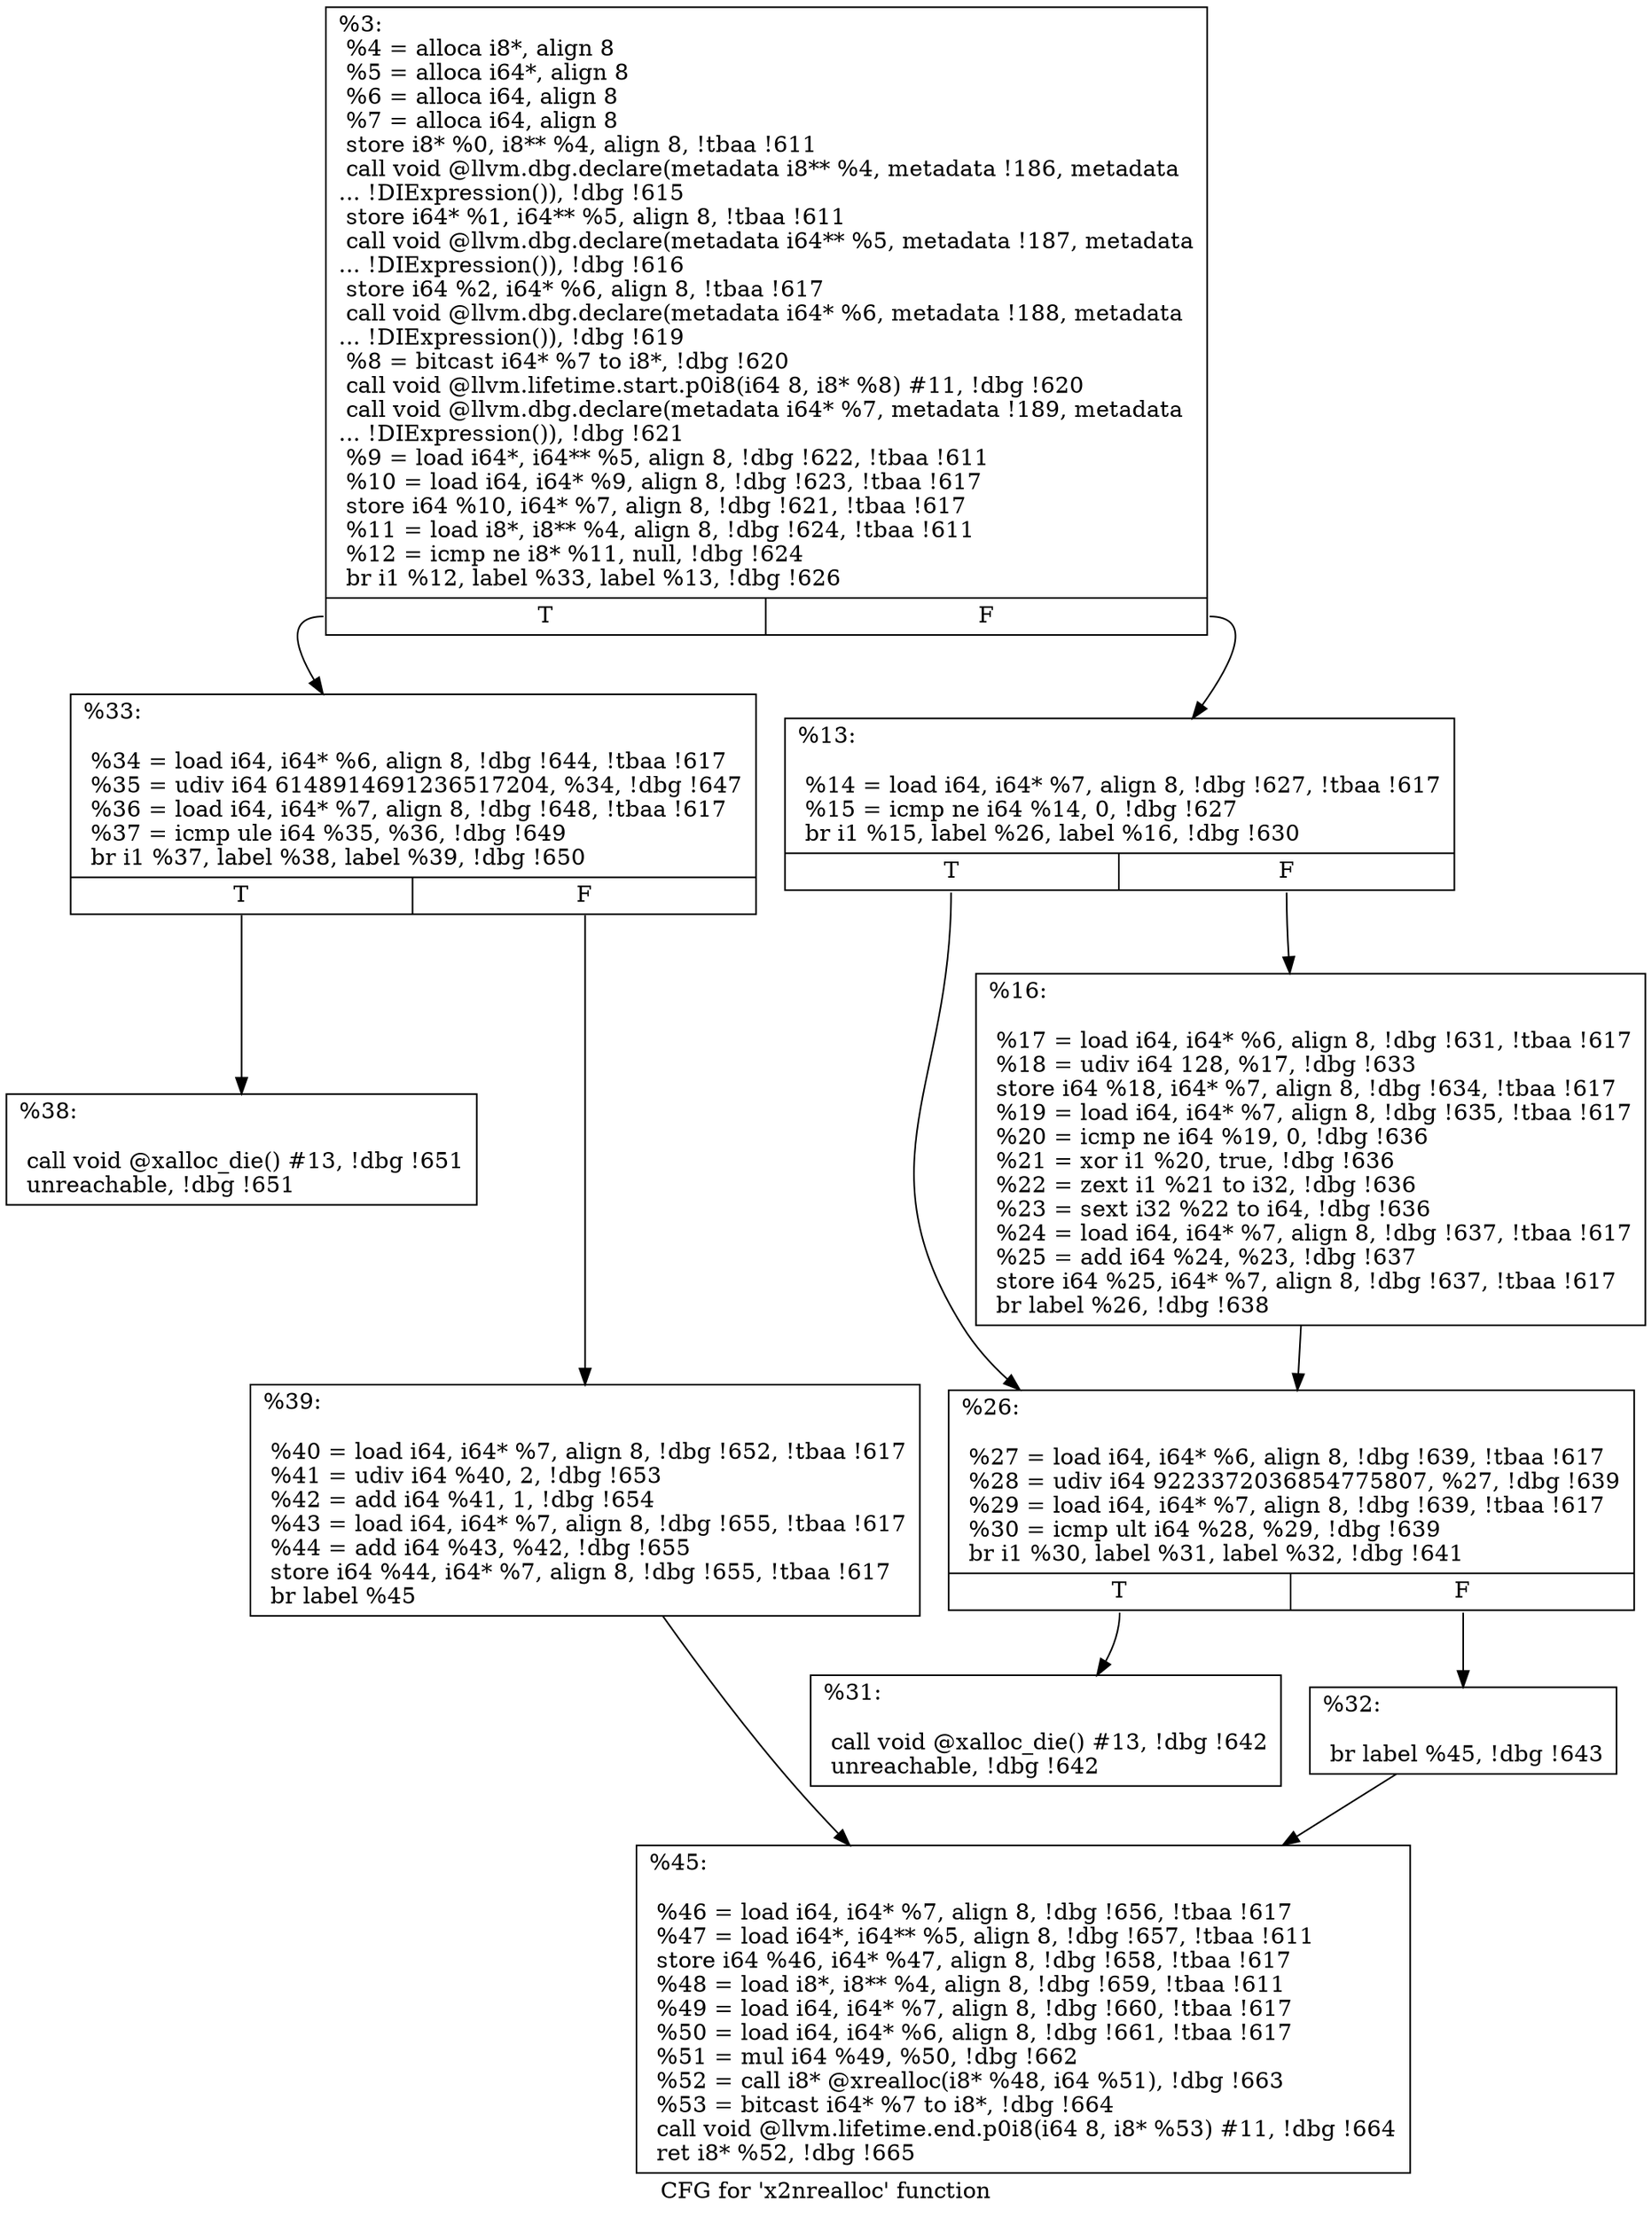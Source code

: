 digraph "CFG for 'x2nrealloc' function" {
	label="CFG for 'x2nrealloc' function";

	Node0x148a030 [shape=record,label="{%3:\l  %4 = alloca i8*, align 8\l  %5 = alloca i64*, align 8\l  %6 = alloca i64, align 8\l  %7 = alloca i64, align 8\l  store i8* %0, i8** %4, align 8, !tbaa !611\l  call void @llvm.dbg.declare(metadata i8** %4, metadata !186, metadata\l... !DIExpression()), !dbg !615\l  store i64* %1, i64** %5, align 8, !tbaa !611\l  call void @llvm.dbg.declare(metadata i64** %5, metadata !187, metadata\l... !DIExpression()), !dbg !616\l  store i64 %2, i64* %6, align 8, !tbaa !617\l  call void @llvm.dbg.declare(metadata i64* %6, metadata !188, metadata\l... !DIExpression()), !dbg !619\l  %8 = bitcast i64* %7 to i8*, !dbg !620\l  call void @llvm.lifetime.start.p0i8(i64 8, i8* %8) #11, !dbg !620\l  call void @llvm.dbg.declare(metadata i64* %7, metadata !189, metadata\l... !DIExpression()), !dbg !621\l  %9 = load i64*, i64** %5, align 8, !dbg !622, !tbaa !611\l  %10 = load i64, i64* %9, align 8, !dbg !623, !tbaa !617\l  store i64 %10, i64* %7, align 8, !dbg !621, !tbaa !617\l  %11 = load i8*, i8** %4, align 8, !dbg !624, !tbaa !611\l  %12 = icmp ne i8* %11, null, !dbg !624\l  br i1 %12, label %33, label %13, !dbg !626\l|{<s0>T|<s1>F}}"];
	Node0x148a030:s0 -> Node0x148cf30;
	Node0x148a030:s1 -> Node0x148b4f0;
	Node0x148b4f0 [shape=record,label="{%13:\l\l  %14 = load i64, i64* %7, align 8, !dbg !627, !tbaa !617\l  %15 = icmp ne i64 %14, 0, !dbg !627\l  br i1 %15, label %26, label %16, !dbg !630\l|{<s0>T|<s1>F}}"];
	Node0x148b4f0:s0 -> Node0x148ce40;
	Node0x148b4f0:s1 -> Node0x148cdf0;
	Node0x148cdf0 [shape=record,label="{%16:\l\l  %17 = load i64, i64* %6, align 8, !dbg !631, !tbaa !617\l  %18 = udiv i64 128, %17, !dbg !633\l  store i64 %18, i64* %7, align 8, !dbg !634, !tbaa !617\l  %19 = load i64, i64* %7, align 8, !dbg !635, !tbaa !617\l  %20 = icmp ne i64 %19, 0, !dbg !636\l  %21 = xor i1 %20, true, !dbg !636\l  %22 = zext i1 %21 to i32, !dbg !636\l  %23 = sext i32 %22 to i64, !dbg !636\l  %24 = load i64, i64* %7, align 8, !dbg !637, !tbaa !617\l  %25 = add i64 %24, %23, !dbg !637\l  store i64 %25, i64* %7, align 8, !dbg !637, !tbaa !617\l  br label %26, !dbg !638\l}"];
	Node0x148cdf0 -> Node0x148ce40;
	Node0x148ce40 [shape=record,label="{%26:\l\l  %27 = load i64, i64* %6, align 8, !dbg !639, !tbaa !617\l  %28 = udiv i64 9223372036854775807, %27, !dbg !639\l  %29 = load i64, i64* %7, align 8, !dbg !639, !tbaa !617\l  %30 = icmp ult i64 %28, %29, !dbg !639\l  br i1 %30, label %31, label %32, !dbg !641\l|{<s0>T|<s1>F}}"];
	Node0x148ce40:s0 -> Node0x148ce90;
	Node0x148ce40:s1 -> Node0x148cee0;
	Node0x148ce90 [shape=record,label="{%31:\l\l  call void @xalloc_die() #13, !dbg !642\l  unreachable, !dbg !642\l}"];
	Node0x148cee0 [shape=record,label="{%32:\l\l  br label %45, !dbg !643\l}"];
	Node0x148cee0 -> Node0x148d020;
	Node0x148cf30 [shape=record,label="{%33:\l\l  %34 = load i64, i64* %6, align 8, !dbg !644, !tbaa !617\l  %35 = udiv i64 6148914691236517204, %34, !dbg !647\l  %36 = load i64, i64* %7, align 8, !dbg !648, !tbaa !617\l  %37 = icmp ule i64 %35, %36, !dbg !649\l  br i1 %37, label %38, label %39, !dbg !650\l|{<s0>T|<s1>F}}"];
	Node0x148cf30:s0 -> Node0x148cf80;
	Node0x148cf30:s1 -> Node0x148cfd0;
	Node0x148cf80 [shape=record,label="{%38:\l\l  call void @xalloc_die() #13, !dbg !651\l  unreachable, !dbg !651\l}"];
	Node0x148cfd0 [shape=record,label="{%39:\l\l  %40 = load i64, i64* %7, align 8, !dbg !652, !tbaa !617\l  %41 = udiv i64 %40, 2, !dbg !653\l  %42 = add i64 %41, 1, !dbg !654\l  %43 = load i64, i64* %7, align 8, !dbg !655, !tbaa !617\l  %44 = add i64 %43, %42, !dbg !655\l  store i64 %44, i64* %7, align 8, !dbg !655, !tbaa !617\l  br label %45\l}"];
	Node0x148cfd0 -> Node0x148d020;
	Node0x148d020 [shape=record,label="{%45:\l\l  %46 = load i64, i64* %7, align 8, !dbg !656, !tbaa !617\l  %47 = load i64*, i64** %5, align 8, !dbg !657, !tbaa !611\l  store i64 %46, i64* %47, align 8, !dbg !658, !tbaa !617\l  %48 = load i8*, i8** %4, align 8, !dbg !659, !tbaa !611\l  %49 = load i64, i64* %7, align 8, !dbg !660, !tbaa !617\l  %50 = load i64, i64* %6, align 8, !dbg !661, !tbaa !617\l  %51 = mul i64 %49, %50, !dbg !662\l  %52 = call i8* @xrealloc(i8* %48, i64 %51), !dbg !663\l  %53 = bitcast i64* %7 to i8*, !dbg !664\l  call void @llvm.lifetime.end.p0i8(i64 8, i8* %53) #11, !dbg !664\l  ret i8* %52, !dbg !665\l}"];
}

